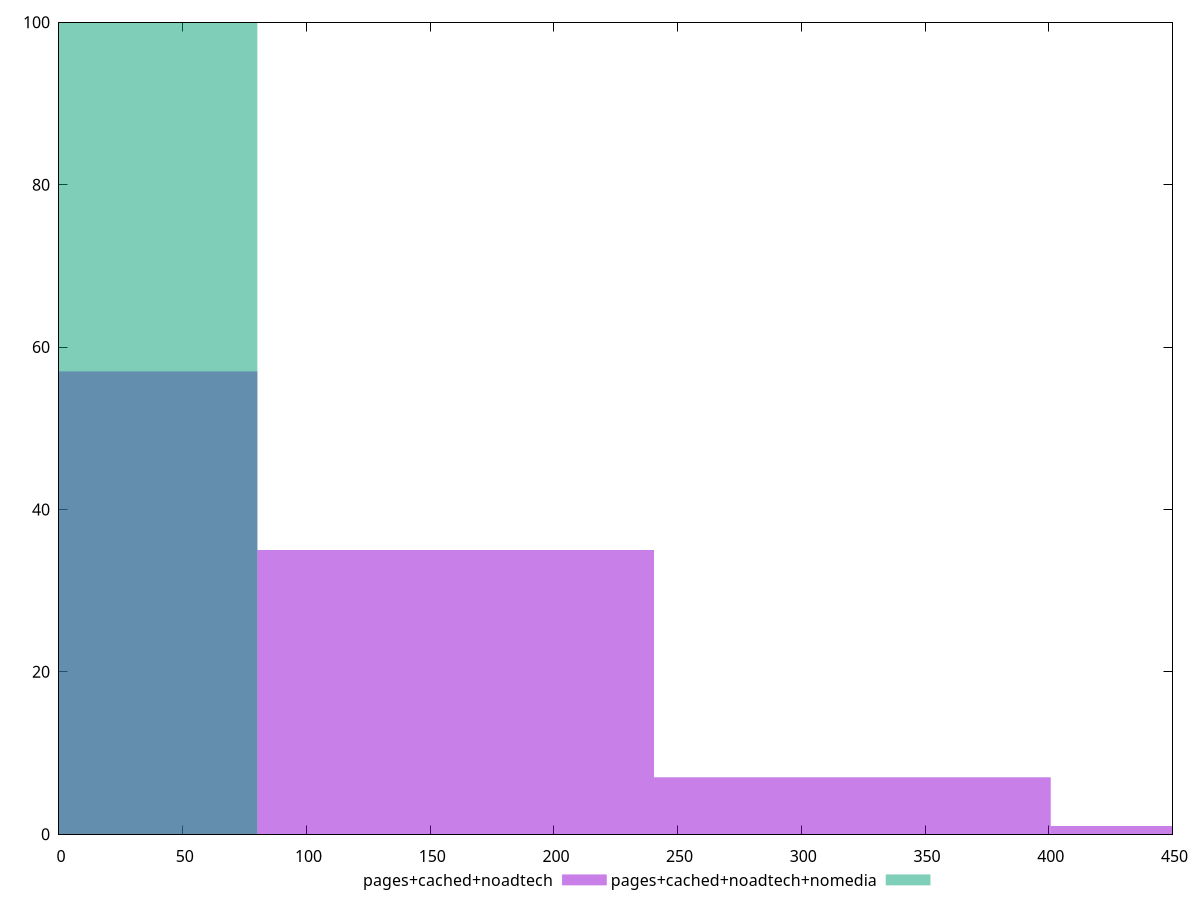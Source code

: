 reset

$pagesCachedNoadtech <<EOF
0 57
160.31616118916622 35
480.94848356749867 1
320.63232237833245 7
EOF

$pagesCachedNoadtechNomedia <<EOF
0 100
EOF

set key outside below
set boxwidth 160.31616118916622
set xrange [0:450]
set yrange [0:100]
set trange [0:100]
set style fill transparent solid 0.5 noborder
set terminal svg size 640, 500 enhanced background rgb 'white'
set output "report_00015_2021-02-09T16-11-33.973Z/offscreen-images/comparison/histogram/2_vs_3.svg"

plot $pagesCachedNoadtech title "pages+cached+noadtech" with boxes, \
     $pagesCachedNoadtechNomedia title "pages+cached+noadtech+nomedia" with boxes

reset
